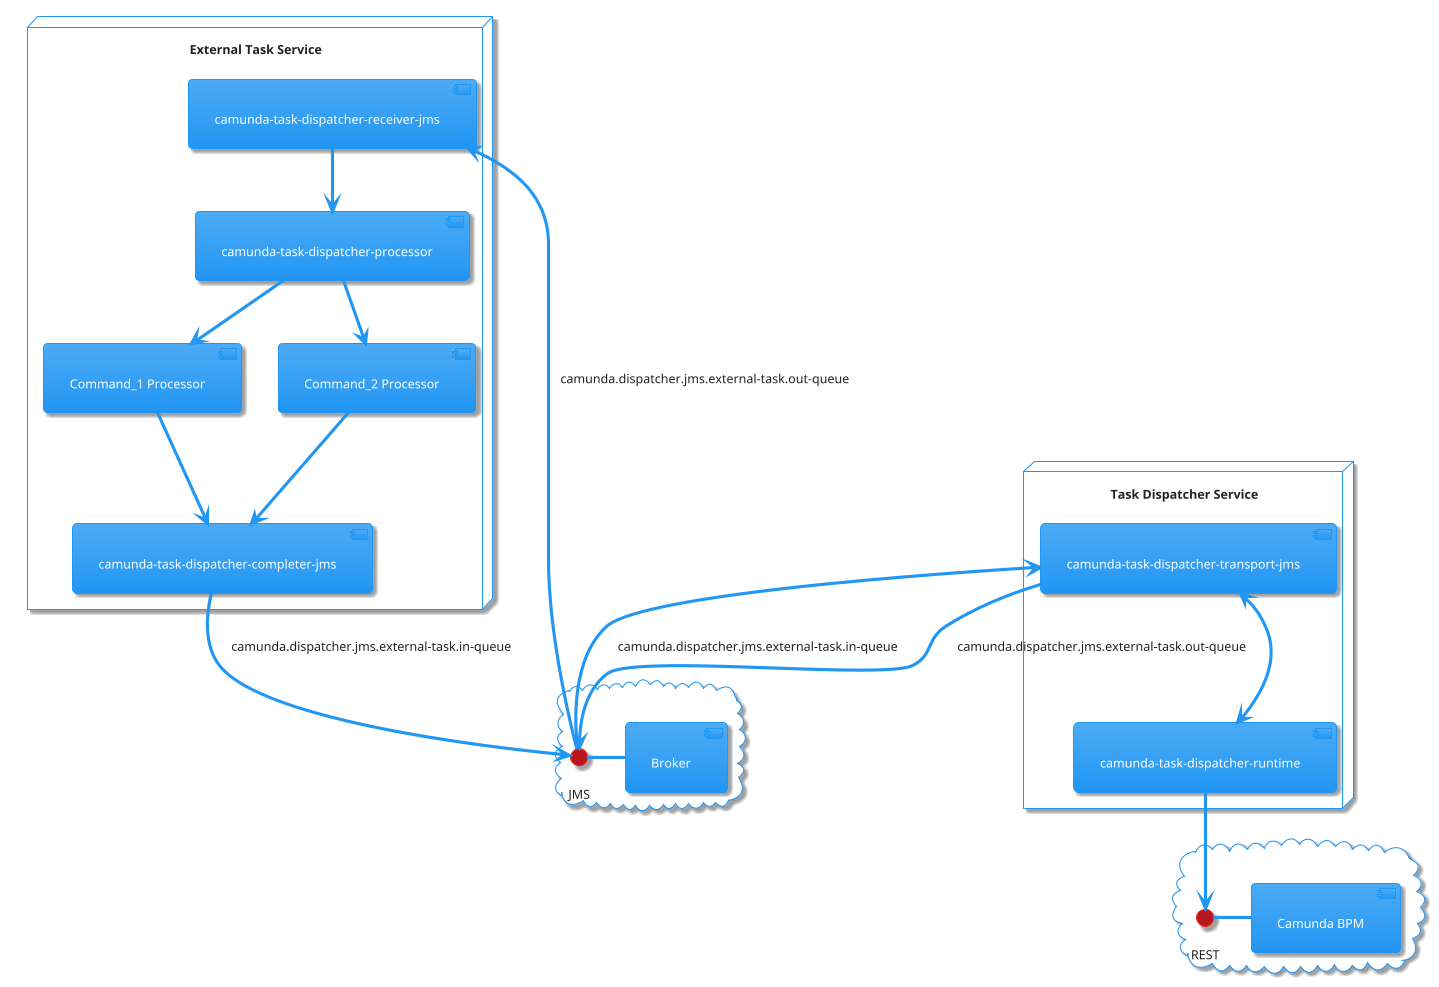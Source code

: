 @startuml
!theme materia

node "External Task Service" {
  [Command_1 Processor]
  [Command_2 Processor]
  [camunda-task-dispatcher-processor]
  [camunda-task-dispatcher-receiver-jms]
  [camunda-task-dispatcher-completer-jms]
}

[camunda-task-dispatcher-receiver-jms] --> [camunda-task-dispatcher-processor]
[camunda-task-dispatcher-processor] --> [Command_1 Processor]
[camunda-task-dispatcher-processor] --> [Command_2 Processor]
[Command_1 Processor] --> [camunda-task-dispatcher-completer-jms]
[Command_2 Processor] --> [camunda-task-dispatcher-completer-jms]

cloud {
  JMS - [Broker]
}

JMS --> [camunda-task-dispatcher-receiver-jms] : camunda.dispatcher.jms.external-task.out-queue
[camunda-task-dispatcher-completer-jms] --> JMS : camunda.dispatcher.jms.external-task.in-queue

node "Task Dispatcher Service" {
  [camunda-task-dispatcher-transport-jms]
  [camunda-task-dispatcher-runtime]
}

JMS --> [camunda-task-dispatcher-transport-jms] : camunda.dispatcher.jms.external-task.in-queue
[camunda-task-dispatcher-transport-jms] --> JMS : camunda.dispatcher.jms.external-task.out-queue
[camunda-task-dispatcher-transport-jms] <--> [camunda-task-dispatcher-runtime]

cloud {
  REST - [Camunda BPM]
}

[camunda-task-dispatcher-runtime] --> REST

@enduml